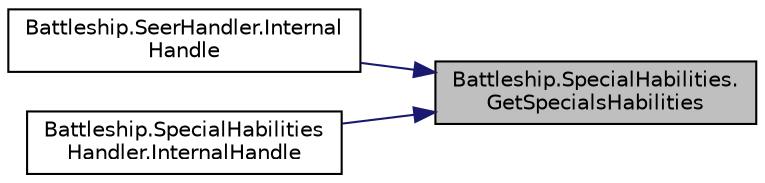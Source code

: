 digraph "Battleship.SpecialHabilities.GetSpecialsHabilities"
{
 // INTERACTIVE_SVG=YES
 // LATEX_PDF_SIZE
  edge [fontname="Helvetica",fontsize="10",labelfontname="Helvetica",labelfontsize="10"];
  node [fontname="Helvetica",fontsize="10",shape=record];
  rankdir="RL";
  Node1 [label="Battleship.SpecialHabilities.\lGetSpecialsHabilities",height=0.2,width=0.4,color="black", fillcolor="grey75", style="filled", fontcolor="black",tooltip="Retorna la lista con las string que representa las habilidades especiales del usuario"];
  Node1 -> Node2 [dir="back",color="midnightblue",fontsize="10",style="solid",fontname="Helvetica"];
  Node2 [label="Battleship.SeerHandler.Internal\lHandle",height=0.2,width=0.4,color="black", fillcolor="white", style="filled",URL="$classBattleship_1_1SeerHandler.html#a83bbb4b93be0c5e0a53df48735d3d558",tooltip="Procesa los mensajes \"vidente\" y retorna true; retorna false en caso contrario."];
  Node1 -> Node3 [dir="back",color="midnightblue",fontsize="10",style="solid",fontname="Helvetica"];
  Node3 [label="Battleship.SpecialHabilities\lHandler.InternalHandle",height=0.2,width=0.4,color="black", fillcolor="white", style="filled",URL="$classBattleship_1_1SpecialHabilitiesHandler.html#a2df41c275ba6a00f3f752adf8117a505",tooltip="Procesa los mensajes \"aereo\", \"vidente\", \"satelite\" y retorna true; retorna false en caso contrario."];
}
